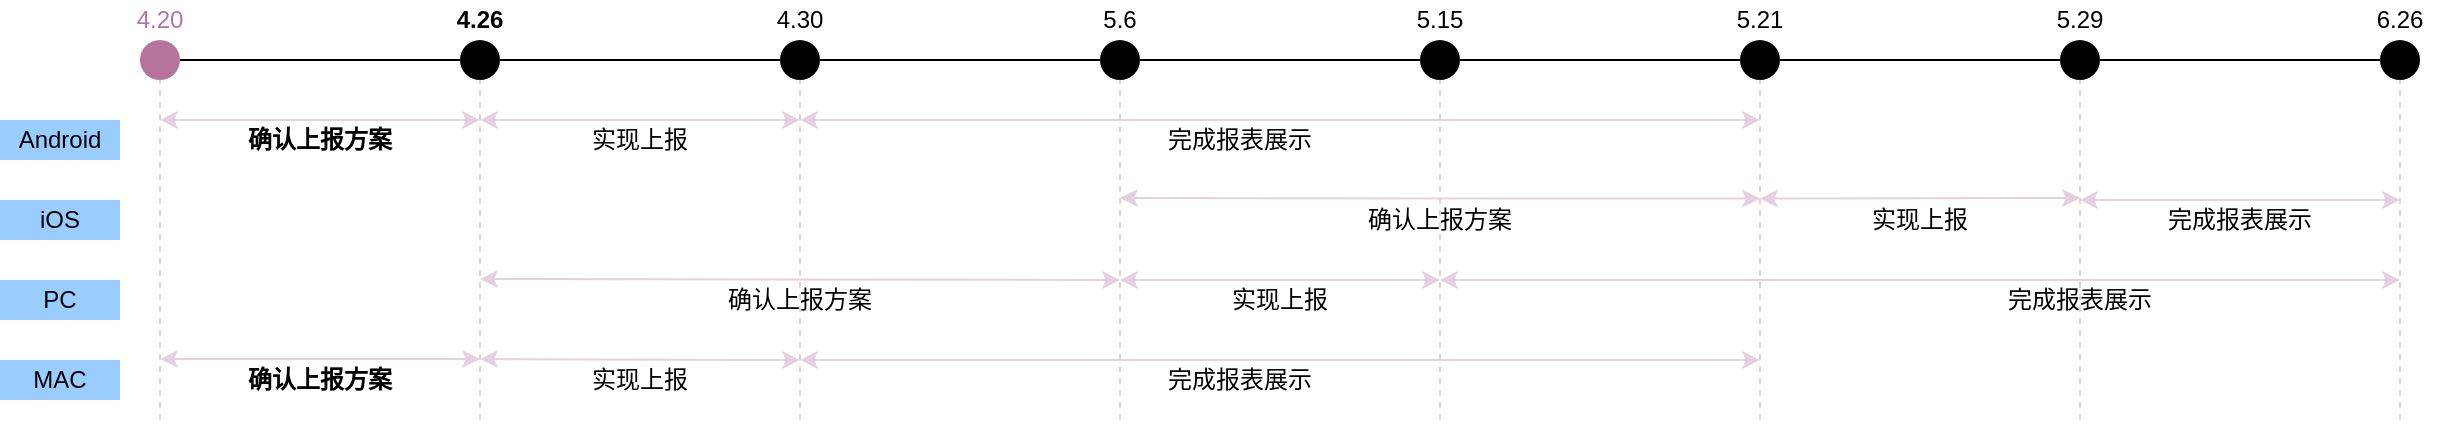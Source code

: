 <mxfile version="12.9.14" type="github">
  <diagram id="NRJaBoBYYTCjlNEpA3Uv" name="Page-1">
    <mxGraphModel dx="1385" dy="635" grid="1" gridSize="10" guides="1" tooltips="1" connect="1" arrows="1" fold="1" page="1" pageScale="1" pageWidth="827" pageHeight="1169" math="0" shadow="0">
      <root>
        <mxCell id="0" />
        <mxCell id="1" parent="0" />
        <mxCell id="r95pZQOVsIKg5Rijb9fw-56" value="" style="endArrow=classic;startArrow=classic;html=1;strokeColor=#E6D0DE;" edge="1" parent="1">
          <mxGeometry width="50" height="50" relative="1" as="geometry">
            <mxPoint x="880" y="149.31" as="sourcePoint" />
            <mxPoint x="560" y="149" as="targetPoint" />
          </mxGeometry>
        </mxCell>
        <mxCell id="r95pZQOVsIKg5Rijb9fw-26" value="" style="endArrow=none;dashed=1;html=1;strokeColor=#E6D0DE;" edge="1" parent="1" target="r95pZQOVsIKg5Rijb9fw-2">
          <mxGeometry width="50" height="50" relative="1" as="geometry">
            <mxPoint x="80" y="260" as="sourcePoint" />
            <mxPoint x="80" y="20" as="targetPoint" />
          </mxGeometry>
        </mxCell>
        <mxCell id="r95pZQOVsIKg5Rijb9fw-1" value="" style="endArrow=none;html=1;" edge="1" parent="1" target="r95pZQOVsIKg5Rijb9fw-59">
          <mxGeometry width="50" height="50" relative="1" as="geometry">
            <mxPoint x="80" y="80" as="sourcePoint" />
            <mxPoint x="1240" y="80" as="targetPoint" />
          </mxGeometry>
        </mxCell>
        <mxCell id="r95pZQOVsIKg5Rijb9fw-2" value="" style="shape=ellipse;fillColor=#B5739D;strokeColor=none;html=1" vertex="1" parent="1">
          <mxGeometry x="70" y="70" width="20" height="20" as="geometry" />
        </mxCell>
        <mxCell id="r95pZQOVsIKg5Rijb9fw-3" value="&lt;font color=&quot;#b5739d&quot;&gt;4.20&lt;/font&gt;" style="text;html=1;strokeColor=none;fillColor=none;align=center;verticalAlign=middle;whiteSpace=wrap;rounded=0;" vertex="1" parent="1">
          <mxGeometry x="60" y="50" width="40" height="20" as="geometry" />
        </mxCell>
        <mxCell id="r95pZQOVsIKg5Rijb9fw-4" value="" style="shape=ellipse;fillColor=#000000;strokeColor=none;html=1" vertex="1" parent="1">
          <mxGeometry x="230" y="70" width="20" height="20" as="geometry" />
        </mxCell>
        <mxCell id="r95pZQOVsIKg5Rijb9fw-5" value="&lt;b&gt;4.26&lt;/b&gt;" style="text;html=1;strokeColor=none;fillColor=none;align=center;verticalAlign=middle;whiteSpace=wrap;rounded=0;" vertex="1" parent="1">
          <mxGeometry x="220" y="50" width="40" height="20" as="geometry" />
        </mxCell>
        <mxCell id="r95pZQOVsIKg5Rijb9fw-8" value="" style="shape=ellipse;fillColor=#000000;strokeColor=none;html=1" vertex="1" parent="1">
          <mxGeometry x="390" y="70" width="20" height="20" as="geometry" />
        </mxCell>
        <mxCell id="r95pZQOVsIKg5Rijb9fw-9" value="4.30" style="text;html=1;strokeColor=none;fillColor=none;align=center;verticalAlign=middle;whiteSpace=wrap;rounded=0;" vertex="1" parent="1">
          <mxGeometry x="380" y="50" width="40" height="20" as="geometry" />
        </mxCell>
        <mxCell id="r95pZQOVsIKg5Rijb9fw-10" value="" style="shape=ellipse;fillColor=#000000;strokeColor=none;html=1" vertex="1" parent="1">
          <mxGeometry x="710" y="70" width="20" height="20" as="geometry" />
        </mxCell>
        <mxCell id="r95pZQOVsIKg5Rijb9fw-11" value="5.15" style="text;html=1;strokeColor=none;fillColor=none;align=center;verticalAlign=middle;whiteSpace=wrap;rounded=0;" vertex="1" parent="1">
          <mxGeometry x="700" y="50" width="40" height="20" as="geometry" />
        </mxCell>
        <mxCell id="r95pZQOVsIKg5Rijb9fw-16" value="" style="shape=ellipse;fillColor=#000000;strokeColor=none;html=1" vertex="1" parent="1">
          <mxGeometry x="870" y="70" width="20" height="20" as="geometry" />
        </mxCell>
        <mxCell id="r95pZQOVsIKg5Rijb9fw-17" value="5.21" style="text;html=1;strokeColor=none;fillColor=none;align=center;verticalAlign=middle;whiteSpace=wrap;rounded=0;" vertex="1" parent="1">
          <mxGeometry x="860" y="50" width="40" height="20" as="geometry" />
        </mxCell>
        <mxCell id="r95pZQOVsIKg5Rijb9fw-18" value="" style="shape=ellipse;fillColor=#000000;strokeColor=none;html=1" vertex="1" parent="1">
          <mxGeometry x="1030" y="70" width="20" height="20" as="geometry" />
        </mxCell>
        <mxCell id="r95pZQOVsIKg5Rijb9fw-19" value="5.29" style="text;html=1;strokeColor=none;fillColor=none;align=center;verticalAlign=middle;whiteSpace=wrap;rounded=0;" vertex="1" parent="1">
          <mxGeometry x="1020" y="50" width="40" height="20" as="geometry" />
        </mxCell>
        <mxCell id="r95pZQOVsIKg5Rijb9fw-20" value="Android" style="text;html=1;strokeColor=none;fillColor=#99CCFF;align=center;verticalAlign=middle;whiteSpace=wrap;rounded=0;" vertex="1" parent="1">
          <mxGeometry y="110" width="60" height="20" as="geometry" />
        </mxCell>
        <mxCell id="r95pZQOVsIKg5Rijb9fw-21" value="iOS" style="text;html=1;strokeColor=none;fillColor=#99CCFF;align=center;verticalAlign=middle;whiteSpace=wrap;rounded=0;" vertex="1" parent="1">
          <mxGeometry y="150" width="60" height="20" as="geometry" />
        </mxCell>
        <mxCell id="r95pZQOVsIKg5Rijb9fw-22" value="PC" style="text;html=1;strokeColor=none;fillColor=#99CCFF;align=center;verticalAlign=middle;whiteSpace=wrap;rounded=0;" vertex="1" parent="1">
          <mxGeometry y="190" width="60" height="20" as="geometry" />
        </mxCell>
        <mxCell id="r95pZQOVsIKg5Rijb9fw-23" value="MAC" style="text;html=1;strokeColor=none;fillColor=#99CCFF;align=center;verticalAlign=middle;whiteSpace=wrap;rounded=0;" vertex="1" parent="1">
          <mxGeometry y="230" width="60" height="20" as="geometry" />
        </mxCell>
        <mxCell id="r95pZQOVsIKg5Rijb9fw-27" value="&lt;b&gt;确认上报方案&lt;/b&gt;" style="text;html=1;strokeColor=none;fillColor=none;align=center;verticalAlign=middle;whiteSpace=wrap;rounded=0;" vertex="1" parent="1">
          <mxGeometry x="120" y="110" width="80" height="20" as="geometry" />
        </mxCell>
        <mxCell id="r95pZQOVsIKg5Rijb9fw-28" value="&lt;b&gt;确认上报方案&lt;/b&gt;" style="text;html=1;strokeColor=none;fillColor=none;align=center;verticalAlign=middle;whiteSpace=wrap;rounded=0;" vertex="1" parent="1">
          <mxGeometry x="120" y="230" width="80" height="20" as="geometry" />
        </mxCell>
        <mxCell id="r95pZQOVsIKg5Rijb9fw-29" value="" style="endArrow=none;dashed=1;html=1;strokeColor=#E6D0DE;" edge="1" parent="1" target="r95pZQOVsIKg5Rijb9fw-4">
          <mxGeometry width="50" height="50" relative="1" as="geometry">
            <mxPoint x="240" y="260" as="sourcePoint" />
            <mxPoint x="80" y="20" as="targetPoint" />
          </mxGeometry>
        </mxCell>
        <mxCell id="r95pZQOVsIKg5Rijb9fw-31" value="实现上报" style="text;html=1;strokeColor=none;fillColor=none;align=center;verticalAlign=middle;whiteSpace=wrap;rounded=0;" vertex="1" parent="1">
          <mxGeometry x="280" y="110" width="80" height="20" as="geometry" />
        </mxCell>
        <mxCell id="r95pZQOVsIKg5Rijb9fw-32" value="" style="endArrow=none;dashed=1;html=1;strokeColor=#E6D0DE;" edge="1" parent="1" target="r95pZQOVsIKg5Rijb9fw-8">
          <mxGeometry width="50" height="50" relative="1" as="geometry">
            <mxPoint x="400" y="260" as="sourcePoint" />
            <mxPoint x="80" y="20" as="targetPoint" />
          </mxGeometry>
        </mxCell>
        <mxCell id="r95pZQOVsIKg5Rijb9fw-33" value="实现上报" style="text;html=1;strokeColor=none;fillColor=none;align=center;verticalAlign=middle;whiteSpace=wrap;rounded=0;" vertex="1" parent="1">
          <mxGeometry x="280" y="230" width="80" height="20" as="geometry" />
        </mxCell>
        <mxCell id="r95pZQOVsIKg5Rijb9fw-34" value="确认上报方案" style="text;html=1;strokeColor=none;fillColor=none;align=center;verticalAlign=middle;whiteSpace=wrap;rounded=0;" vertex="1" parent="1">
          <mxGeometry x="360" y="190" width="80" height="20" as="geometry" />
        </mxCell>
        <mxCell id="r95pZQOVsIKg5Rijb9fw-35" value="实现上报" style="text;html=1;strokeColor=none;fillColor=none;align=center;verticalAlign=middle;whiteSpace=wrap;rounded=0;" vertex="1" parent="1">
          <mxGeometry x="600" y="190" width="80" height="20" as="geometry" />
        </mxCell>
        <mxCell id="r95pZQOVsIKg5Rijb9fw-36" value="" style="endArrow=none;dashed=1;html=1;strokeColor=#E6D0DE;" edge="1" parent="1" target="r95pZQOVsIKg5Rijb9fw-10">
          <mxGeometry width="50" height="50" relative="1" as="geometry">
            <mxPoint x="720" y="260" as="sourcePoint" />
            <mxPoint x="80" y="20" as="targetPoint" />
          </mxGeometry>
        </mxCell>
        <mxCell id="r95pZQOVsIKg5Rijb9fw-38" value="" style="endArrow=classic;startArrow=classic;html=1;strokeColor=#E6D0DE;" edge="1" parent="1">
          <mxGeometry width="50" height="50" relative="1" as="geometry">
            <mxPoint x="80" y="110" as="sourcePoint" />
            <mxPoint x="240" y="110" as="targetPoint" />
          </mxGeometry>
        </mxCell>
        <mxCell id="r95pZQOVsIKg5Rijb9fw-40" value="" style="endArrow=classic;startArrow=classic;html=1;strokeColor=#E6D0DE;" edge="1" parent="1">
          <mxGeometry width="50" height="50" relative="1" as="geometry">
            <mxPoint x="400" y="110" as="sourcePoint" />
            <mxPoint x="240" y="110" as="targetPoint" />
          </mxGeometry>
        </mxCell>
        <mxCell id="r95pZQOVsIKg5Rijb9fw-41" value="" style="endArrow=classic;startArrow=classic;html=1;strokeColor=#E6D0DE;" edge="1" parent="1">
          <mxGeometry width="50" height="50" relative="1" as="geometry">
            <mxPoint x="80" y="229.52" as="sourcePoint" />
            <mxPoint x="240" y="229.52" as="targetPoint" />
          </mxGeometry>
        </mxCell>
        <mxCell id="r95pZQOVsIKg5Rijb9fw-42" value="" style="endArrow=classic;startArrow=classic;html=1;strokeColor=#E6D0DE;" edge="1" parent="1">
          <mxGeometry width="50" height="50" relative="1" as="geometry">
            <mxPoint x="400" y="230" as="sourcePoint" />
            <mxPoint x="240" y="229.52" as="targetPoint" />
          </mxGeometry>
        </mxCell>
        <mxCell id="r95pZQOVsIKg5Rijb9fw-44" value="" style="endArrow=classic;startArrow=classic;html=1;strokeColor=#E6D0DE;" edge="1" parent="1">
          <mxGeometry width="50" height="50" relative="1" as="geometry">
            <mxPoint x="560" y="190" as="sourcePoint" />
            <mxPoint x="240" y="189.52" as="targetPoint" />
          </mxGeometry>
        </mxCell>
        <mxCell id="r95pZQOVsIKg5Rijb9fw-46" value="完成报表展示" style="text;html=1;strokeColor=none;fillColor=none;align=center;verticalAlign=middle;whiteSpace=wrap;rounded=0;" vertex="1" parent="1">
          <mxGeometry x="580" y="110" width="80" height="20" as="geometry" />
        </mxCell>
        <mxCell id="r95pZQOVsIKg5Rijb9fw-47" value="" style="endArrow=classic;startArrow=classic;html=1;strokeColor=#E6D0DE;" edge="1" parent="1">
          <mxGeometry width="50" height="50" relative="1" as="geometry">
            <mxPoint x="400" y="110" as="sourcePoint" />
            <mxPoint x="880" y="110" as="targetPoint" />
          </mxGeometry>
        </mxCell>
        <mxCell id="r95pZQOVsIKg5Rijb9fw-48" value="完成报表展示" style="text;html=1;strokeColor=none;fillColor=none;align=center;verticalAlign=middle;whiteSpace=wrap;rounded=0;" vertex="1" parent="1">
          <mxGeometry x="580" y="230" width="80" height="20" as="geometry" />
        </mxCell>
        <mxCell id="r95pZQOVsIKg5Rijb9fw-49" value="" style="endArrow=classic;startArrow=classic;html=1;strokeColor=#E6D0DE;" edge="1" parent="1">
          <mxGeometry width="50" height="50" relative="1" as="geometry">
            <mxPoint x="400" y="230" as="sourcePoint" />
            <mxPoint x="880" y="230" as="targetPoint" />
          </mxGeometry>
        </mxCell>
        <mxCell id="r95pZQOVsIKg5Rijb9fw-50" value="" style="endArrow=none;dashed=1;html=1;strokeColor=#E6D0DE;" edge="1" parent="1" target="r95pZQOVsIKg5Rijb9fw-16">
          <mxGeometry width="50" height="50" relative="1" as="geometry">
            <mxPoint x="880" y="260" as="sourcePoint" />
            <mxPoint x="80" y="20" as="targetPoint" />
          </mxGeometry>
        </mxCell>
        <mxCell id="r95pZQOVsIKg5Rijb9fw-51" value="" style="endArrow=none;dashed=1;html=1;strokeColor=#E6D0DE;" edge="1" parent="1" target="r95pZQOVsIKg5Rijb9fw-18">
          <mxGeometry width="50" height="50" relative="1" as="geometry">
            <mxPoint x="1040" y="260" as="sourcePoint" />
            <mxPoint x="80" y="20" as="targetPoint" />
          </mxGeometry>
        </mxCell>
        <mxCell id="r95pZQOVsIKg5Rijb9fw-53" value="" style="endArrow=classic;startArrow=classic;html=1;strokeColor=#E6D0DE;" edge="1" parent="1">
          <mxGeometry width="50" height="50" relative="1" as="geometry">
            <mxPoint x="720" y="190" as="sourcePoint" />
            <mxPoint x="560" y="190" as="targetPoint" />
          </mxGeometry>
        </mxCell>
        <mxCell id="r95pZQOVsIKg5Rijb9fw-57" value="" style="shape=ellipse;fillColor=#000000;strokeColor=none;html=1" vertex="1" parent="1">
          <mxGeometry x="550" y="70" width="20" height="20" as="geometry" />
        </mxCell>
        <mxCell id="r95pZQOVsIKg5Rijb9fw-58" value="5.6" style="text;html=1;strokeColor=none;fillColor=none;align=center;verticalAlign=middle;whiteSpace=wrap;rounded=0;" vertex="1" parent="1">
          <mxGeometry x="540" y="50" width="40" height="20" as="geometry" />
        </mxCell>
        <mxCell id="r95pZQOVsIKg5Rijb9fw-59" value="" style="shape=ellipse;fillColor=#000000;strokeColor=none;html=1" vertex="1" parent="1">
          <mxGeometry x="1190" y="70" width="20" height="20" as="geometry" />
        </mxCell>
        <mxCell id="r95pZQOVsIKg5Rijb9fw-60" value="6.26" style="text;html=1;strokeColor=none;fillColor=none;align=center;verticalAlign=middle;whiteSpace=wrap;rounded=0;" vertex="1" parent="1">
          <mxGeometry x="1180" y="50" width="40" height="20" as="geometry" />
        </mxCell>
        <mxCell id="r95pZQOVsIKg5Rijb9fw-61" value="" style="endArrow=none;dashed=1;html=1;strokeColor=#E6D0DE;" edge="1" parent="1" target="r95pZQOVsIKg5Rijb9fw-59">
          <mxGeometry width="50" height="50" relative="1" as="geometry">
            <mxPoint x="1200" y="260" as="sourcePoint" />
            <mxPoint x="80" y="20" as="targetPoint" />
          </mxGeometry>
        </mxCell>
        <mxCell id="r95pZQOVsIKg5Rijb9fw-62" value="确认上报方案" style="text;html=1;strokeColor=none;fillColor=none;align=center;verticalAlign=middle;whiteSpace=wrap;rounded=0;" vertex="1" parent="1">
          <mxGeometry x="680" y="150" width="80" height="20" as="geometry" />
        </mxCell>
        <mxCell id="r95pZQOVsIKg5Rijb9fw-63" value="" style="endArrow=none;dashed=1;html=1;strokeColor=#E6D0DE;" edge="1" parent="1" target="r95pZQOVsIKg5Rijb9fw-57">
          <mxGeometry width="50" height="50" relative="1" as="geometry">
            <mxPoint x="560" y="260" as="sourcePoint" />
            <mxPoint x="80" y="20" as="targetPoint" />
          </mxGeometry>
        </mxCell>
        <mxCell id="r95pZQOVsIKg5Rijb9fw-64" value="实现上报" style="text;html=1;strokeColor=none;fillColor=none;align=center;verticalAlign=middle;whiteSpace=wrap;rounded=0;" vertex="1" parent="1">
          <mxGeometry x="920" y="150" width="80" height="20" as="geometry" />
        </mxCell>
        <mxCell id="r95pZQOVsIKg5Rijb9fw-65" value="" style="endArrow=classic;startArrow=classic;html=1;strokeColor=#E6D0DE;" edge="1" parent="1">
          <mxGeometry width="50" height="50" relative="1" as="geometry">
            <mxPoint x="880" y="149.31" as="sourcePoint" />
            <mxPoint x="1040" y="149" as="targetPoint" />
          </mxGeometry>
        </mxCell>
        <mxCell id="r95pZQOVsIKg5Rijb9fw-66" value="" style="endArrow=classic;startArrow=classic;html=1;strokeColor=#E6D0DE;" edge="1" parent="1">
          <mxGeometry width="50" height="50" relative="1" as="geometry">
            <mxPoint x="720" y="190" as="sourcePoint" />
            <mxPoint x="1200" y="190" as="targetPoint" />
          </mxGeometry>
        </mxCell>
        <mxCell id="r95pZQOVsIKg5Rijb9fw-67" value="" style="endArrow=classic;startArrow=classic;html=1;strokeColor=#E6D0DE;" edge="1" parent="1">
          <mxGeometry width="50" height="50" relative="1" as="geometry">
            <mxPoint x="1200" y="150" as="sourcePoint" />
            <mxPoint x="1040" y="150" as="targetPoint" />
          </mxGeometry>
        </mxCell>
        <mxCell id="r95pZQOVsIKg5Rijb9fw-69" value="完成报表展示" style="text;html=1;strokeColor=none;fillColor=none;align=center;verticalAlign=middle;whiteSpace=wrap;rounded=0;" vertex="1" parent="1">
          <mxGeometry x="1080" y="150" width="80" height="20" as="geometry" />
        </mxCell>
        <mxCell id="r95pZQOVsIKg5Rijb9fw-70" value="完成报表展示" style="text;html=1;strokeColor=none;fillColor=none;align=center;verticalAlign=middle;whiteSpace=wrap;rounded=0;" vertex="1" parent="1">
          <mxGeometry x="1000" y="190" width="80" height="20" as="geometry" />
        </mxCell>
      </root>
    </mxGraphModel>
  </diagram>
</mxfile>
